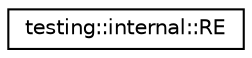 digraph "Graphical Class Hierarchy"
{
 // LATEX_PDF_SIZE
  edge [fontname="Helvetica",fontsize="10",labelfontname="Helvetica",labelfontsize="10"];
  node [fontname="Helvetica",fontsize="10",shape=record];
  rankdir="LR";
  Node0 [label="testing::internal::RE",height=0.2,width=0.4,color="black", fillcolor="white", style="filled",URL="$classtesting_1_1internal_1_1RE.html",tooltip=" "];
}
